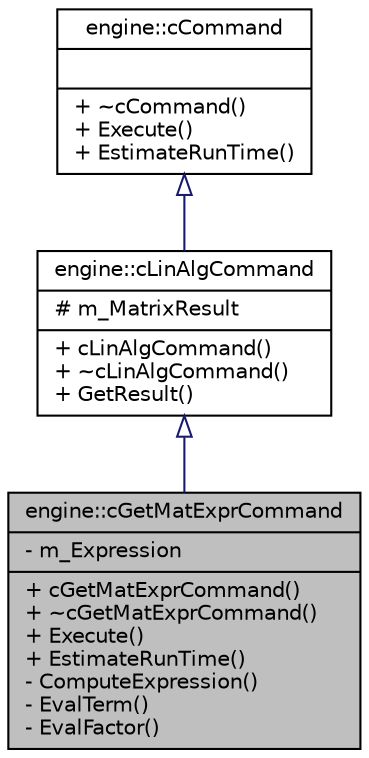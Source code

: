 digraph G
{
  edge [fontname="Helvetica",fontsize="10",labelfontname="Helvetica",labelfontsize="10"];
  node [fontname="Helvetica",fontsize="10",shape=record];
  Node1 [label="{engine::cGetMatExprCommand\n|- m_Expression\l|+ cGetMatExprCommand()\l+ ~cGetMatExprCommand()\l+ Execute()\l+ EstimateRunTime()\l- ComputeExpression()\l- EvalTerm()\l- EvalFactor()\l}",height=0.2,width=0.4,color="black", fillcolor="grey75", style="filled" fontcolor="black"];
  Node2 -> Node1 [dir="back",color="midnightblue",fontsize="10",style="solid",arrowtail="onormal",fontname="Helvetica"];
  Node2 [label="{engine::cLinAlgCommand\n|# m_MatrixResult\l|+ cLinAlgCommand()\l+ ~cLinAlgCommand()\l+ GetResult()\l}",height=0.2,width=0.4,color="black", fillcolor="white", style="filled",URL="$classengine_1_1cLinAlgCommand.html"];
  Node3 -> Node2 [dir="back",color="midnightblue",fontsize="10",style="solid",arrowtail="onormal",fontname="Helvetica"];
  Node3 [label="{engine::cCommand\n||+ ~cCommand()\l+ Execute()\l+ EstimateRunTime()\l}",height=0.2,width=0.4,color="black", fillcolor="white", style="filled",URL="$classengine_1_1cCommand.html"];
}
